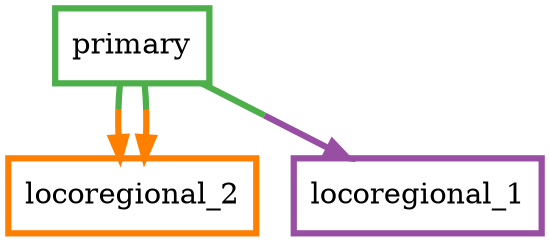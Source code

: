 digraph barS {
	{
		rank=same
	2 [shape=box,penwidth=3,colorscheme=set19,color=3,label="primary"]
	}
	{
		rank=same
		1 [shape=box,penwidth=3,colorscheme=set19,color=5,label="locoregional_2"]
		0 [shape=box,penwidth=3,colorscheme=set19,color=4,label="locoregional_1"]
	}
	2 -> 0 [penwidth=3,colorscheme=set19,color="3;0.5:4"]
	2 -> 1 [penwidth=3,colorscheme=set19,color="3;0.5:5"]
	2 -> 1 [penwidth=3,colorscheme=set19,color="3;0.5:5"]
}
